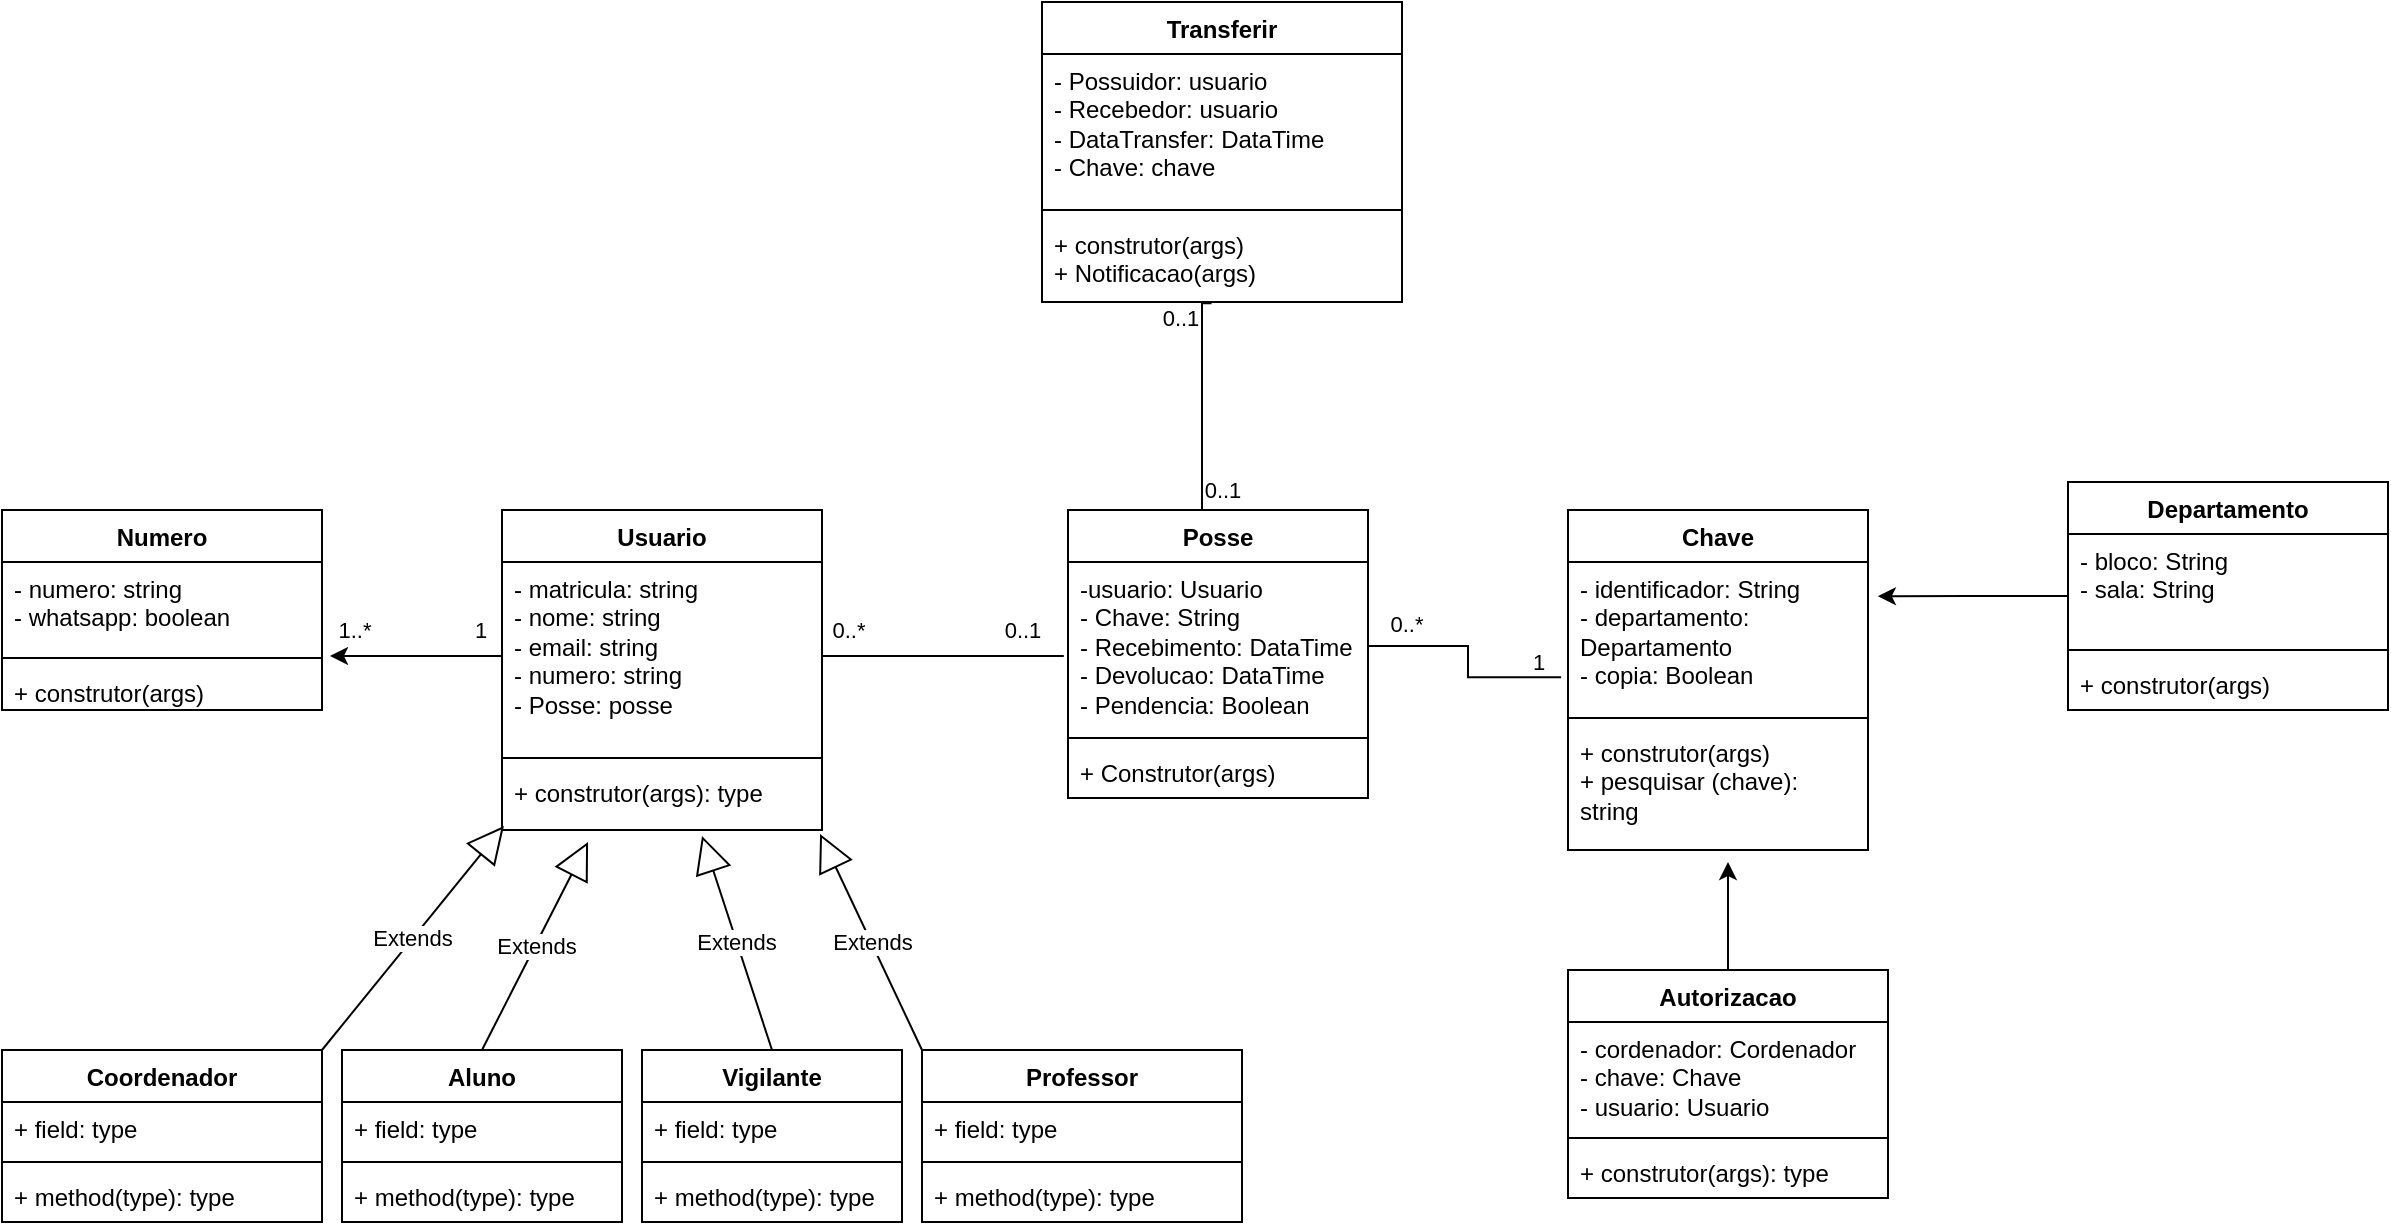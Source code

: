 <mxfile version="22.1.3" type="google">
  <diagram id="C5RBs43oDa-KdzZeNtuy" name="Page-1">
    <mxGraphModel grid="1" page="1" gridSize="10" guides="1" tooltips="1" connect="1" arrows="1" fold="1" pageScale="1" pageWidth="827" pageHeight="1169" math="0" shadow="0">
      <root>
        <mxCell id="WIyWlLk6GJQsqaUBKTNV-0" />
        <mxCell id="WIyWlLk6GJQsqaUBKTNV-1" parent="WIyWlLk6GJQsqaUBKTNV-0" />
        <mxCell id="yS_mgZMKnU_sIMwnIw-F-0" value="Usuario" style="swimlane;fontStyle=1;align=center;verticalAlign=top;childLayout=stackLayout;horizontal=1;startSize=26;horizontalStack=0;resizeParent=1;resizeParentMax=0;resizeLast=0;collapsible=1;marginBottom=0;whiteSpace=wrap;html=1;" vertex="1" parent="WIyWlLk6GJQsqaUBKTNV-1">
          <mxGeometry x="410" y="-716" width="160" height="160" as="geometry" />
        </mxCell>
        <mxCell id="yS_mgZMKnU_sIMwnIw-F-1" value="- matricula: string&lt;br&gt;- nome: string&lt;br&gt;- email: string&lt;br&gt;- numero: string&lt;br&gt;- Posse: posse" style="text;strokeColor=none;fillColor=none;align=left;verticalAlign=top;spacingLeft=4;spacingRight=4;overflow=hidden;rotatable=0;points=[[0,0.5],[1,0.5]];portConstraint=eastwest;whiteSpace=wrap;html=1;" vertex="1" parent="yS_mgZMKnU_sIMwnIw-F-0">
          <mxGeometry y="26" width="160" height="94" as="geometry" />
        </mxCell>
        <mxCell id="yS_mgZMKnU_sIMwnIw-F-2" value="" style="line;strokeWidth=1;fillColor=none;align=left;verticalAlign=middle;spacingTop=-1;spacingLeft=3;spacingRight=3;rotatable=0;labelPosition=right;points=[];portConstraint=eastwest;strokeColor=inherit;" vertex="1" parent="yS_mgZMKnU_sIMwnIw-F-0">
          <mxGeometry y="120" width="160" height="8" as="geometry" />
        </mxCell>
        <mxCell id="yS_mgZMKnU_sIMwnIw-F-3" value="+ construtor(args): type" style="text;strokeColor=none;fillColor=none;align=left;verticalAlign=top;spacingLeft=4;spacingRight=4;overflow=hidden;rotatable=0;points=[[0,0.5],[1,0.5]];portConstraint=eastwest;whiteSpace=wrap;html=1;" vertex="1" parent="yS_mgZMKnU_sIMwnIw-F-0">
          <mxGeometry y="128" width="160" height="32" as="geometry" />
        </mxCell>
        <mxCell id="yS_mgZMKnU_sIMwnIw-F-4" value="Aluno" style="swimlane;fontStyle=1;align=center;verticalAlign=top;childLayout=stackLayout;horizontal=1;startSize=26;horizontalStack=0;resizeParent=1;resizeParentMax=0;resizeLast=0;collapsible=1;marginBottom=0;whiteSpace=wrap;html=1;" vertex="1" parent="WIyWlLk6GJQsqaUBKTNV-1">
          <mxGeometry x="330" y="-446" width="140" height="86" as="geometry" />
        </mxCell>
        <mxCell id="yS_mgZMKnU_sIMwnIw-F-5" value="+ field: type" style="text;strokeColor=none;fillColor=none;align=left;verticalAlign=top;spacingLeft=4;spacingRight=4;overflow=hidden;rotatable=0;points=[[0,0.5],[1,0.5]];portConstraint=eastwest;whiteSpace=wrap;html=1;" vertex="1" parent="yS_mgZMKnU_sIMwnIw-F-4">
          <mxGeometry y="26" width="140" height="26" as="geometry" />
        </mxCell>
        <mxCell id="yS_mgZMKnU_sIMwnIw-F-6" value="" style="line;strokeWidth=1;fillColor=none;align=left;verticalAlign=middle;spacingTop=-1;spacingLeft=3;spacingRight=3;rotatable=0;labelPosition=right;points=[];portConstraint=eastwest;strokeColor=inherit;" vertex="1" parent="yS_mgZMKnU_sIMwnIw-F-4">
          <mxGeometry y="52" width="140" height="8" as="geometry" />
        </mxCell>
        <mxCell id="yS_mgZMKnU_sIMwnIw-F-7" value="+ method(type): type" style="text;strokeColor=none;fillColor=none;align=left;verticalAlign=top;spacingLeft=4;spacingRight=4;overflow=hidden;rotatable=0;points=[[0,0.5],[1,0.5]];portConstraint=eastwest;whiteSpace=wrap;html=1;" vertex="1" parent="yS_mgZMKnU_sIMwnIw-F-4">
          <mxGeometry y="60" width="140" height="26" as="geometry" />
        </mxCell>
        <mxCell id="yS_mgZMKnU_sIMwnIw-F-8" value="Professor" style="swimlane;fontStyle=1;align=center;verticalAlign=top;childLayout=stackLayout;horizontal=1;startSize=26;horizontalStack=0;resizeParent=1;resizeParentMax=0;resizeLast=0;collapsible=1;marginBottom=0;whiteSpace=wrap;html=1;" vertex="1" parent="WIyWlLk6GJQsqaUBKTNV-1">
          <mxGeometry x="620" y="-446" width="160" height="86" as="geometry" />
        </mxCell>
        <mxCell id="yS_mgZMKnU_sIMwnIw-F-9" value="+ field: type" style="text;strokeColor=none;fillColor=none;align=left;verticalAlign=top;spacingLeft=4;spacingRight=4;overflow=hidden;rotatable=0;points=[[0,0.5],[1,0.5]];portConstraint=eastwest;whiteSpace=wrap;html=1;" vertex="1" parent="yS_mgZMKnU_sIMwnIw-F-8">
          <mxGeometry y="26" width="160" height="26" as="geometry" />
        </mxCell>
        <mxCell id="yS_mgZMKnU_sIMwnIw-F-10" value="" style="line;strokeWidth=1;fillColor=none;align=left;verticalAlign=middle;spacingTop=-1;spacingLeft=3;spacingRight=3;rotatable=0;labelPosition=right;points=[];portConstraint=eastwest;strokeColor=inherit;" vertex="1" parent="yS_mgZMKnU_sIMwnIw-F-8">
          <mxGeometry y="52" width="160" height="8" as="geometry" />
        </mxCell>
        <mxCell id="yS_mgZMKnU_sIMwnIw-F-11" value="+ method(type): type" style="text;strokeColor=none;fillColor=none;align=left;verticalAlign=top;spacingLeft=4;spacingRight=4;overflow=hidden;rotatable=0;points=[[0,0.5],[1,0.5]];portConstraint=eastwest;whiteSpace=wrap;html=1;" vertex="1" parent="yS_mgZMKnU_sIMwnIw-F-8">
          <mxGeometry y="60" width="160" height="26" as="geometry" />
        </mxCell>
        <mxCell id="yS_mgZMKnU_sIMwnIw-F-12" value="Coordenador" style="swimlane;fontStyle=1;align=center;verticalAlign=top;childLayout=stackLayout;horizontal=1;startSize=26;horizontalStack=0;resizeParent=1;resizeParentMax=0;resizeLast=0;collapsible=1;marginBottom=0;whiteSpace=wrap;html=1;" vertex="1" parent="WIyWlLk6GJQsqaUBKTNV-1">
          <mxGeometry x="160" y="-446" width="160" height="86" as="geometry" />
        </mxCell>
        <mxCell id="yS_mgZMKnU_sIMwnIw-F-13" value="+ field: type" style="text;strokeColor=none;fillColor=none;align=left;verticalAlign=top;spacingLeft=4;spacingRight=4;overflow=hidden;rotatable=0;points=[[0,0.5],[1,0.5]];portConstraint=eastwest;whiteSpace=wrap;html=1;" vertex="1" parent="yS_mgZMKnU_sIMwnIw-F-12">
          <mxGeometry y="26" width="160" height="26" as="geometry" />
        </mxCell>
        <mxCell id="yS_mgZMKnU_sIMwnIw-F-14" value="" style="line;strokeWidth=1;fillColor=none;align=left;verticalAlign=middle;spacingTop=-1;spacingLeft=3;spacingRight=3;rotatable=0;labelPosition=right;points=[];portConstraint=eastwest;strokeColor=inherit;" vertex="1" parent="yS_mgZMKnU_sIMwnIw-F-12">
          <mxGeometry y="52" width="160" height="8" as="geometry" />
        </mxCell>
        <mxCell id="yS_mgZMKnU_sIMwnIw-F-15" value="+ method(type): type" style="text;strokeColor=none;fillColor=none;align=left;verticalAlign=top;spacingLeft=4;spacingRight=4;overflow=hidden;rotatable=0;points=[[0,0.5],[1,0.5]];portConstraint=eastwest;whiteSpace=wrap;html=1;" vertex="1" parent="yS_mgZMKnU_sIMwnIw-F-12">
          <mxGeometry y="60" width="160" height="26" as="geometry" />
        </mxCell>
        <mxCell id="yS_mgZMKnU_sIMwnIw-F-16" value="Extends" style="endArrow=block;endSize=16;endFill=0;html=1;rounded=0;exitX=1;exitY=0;exitDx=0;exitDy=0;entryX=0.006;entryY=0.938;entryDx=0;entryDy=0;entryPerimeter=0;" edge="1" parent="WIyWlLk6GJQsqaUBKTNV-1" source="yS_mgZMKnU_sIMwnIw-F-12" target="yS_mgZMKnU_sIMwnIw-F-3">
          <mxGeometry width="160" relative="1" as="geometry">
            <mxPoint x="480" y="-496" as="sourcePoint" />
            <mxPoint x="540" y="-546" as="targetPoint" />
          </mxGeometry>
        </mxCell>
        <mxCell id="yS_mgZMKnU_sIMwnIw-F-17" value="Extends" style="endArrow=block;endSize=16;endFill=0;html=1;rounded=0;exitX=0.5;exitY=0;exitDx=0;exitDy=0;entryX=0.269;entryY=1.188;entryDx=0;entryDy=0;entryPerimeter=0;" edge="1" parent="WIyWlLk6GJQsqaUBKTNV-1" source="yS_mgZMKnU_sIMwnIw-F-4" target="yS_mgZMKnU_sIMwnIw-F-3">
          <mxGeometry width="160" relative="1" as="geometry">
            <mxPoint x="480" y="-486" as="sourcePoint" />
            <mxPoint x="570" y="-536" as="targetPoint" />
          </mxGeometry>
        </mxCell>
        <mxCell id="yS_mgZMKnU_sIMwnIw-F-18" value="Extends" style="endArrow=block;endSize=16;endFill=0;html=1;rounded=0;exitX=0;exitY=0;exitDx=0;exitDy=0;entryX=0.994;entryY=1.063;entryDx=0;entryDy=0;entryPerimeter=0;" edge="1" parent="WIyWlLk6GJQsqaUBKTNV-1" source="yS_mgZMKnU_sIMwnIw-F-8" target="yS_mgZMKnU_sIMwnIw-F-3">
          <mxGeometry width="160" relative="1" as="geometry">
            <mxPoint x="490" y="-476" as="sourcePoint" />
            <mxPoint x="670" y="-536" as="targetPoint" />
          </mxGeometry>
        </mxCell>
        <mxCell id="yS_mgZMKnU_sIMwnIw-F-19" value="Vigilante" style="swimlane;fontStyle=1;align=center;verticalAlign=top;childLayout=stackLayout;horizontal=1;startSize=26;horizontalStack=0;resizeParent=1;resizeParentMax=0;resizeLast=0;collapsible=1;marginBottom=0;whiteSpace=wrap;html=1;" vertex="1" parent="WIyWlLk6GJQsqaUBKTNV-1">
          <mxGeometry x="480" y="-446" width="130" height="86" as="geometry" />
        </mxCell>
        <mxCell id="yS_mgZMKnU_sIMwnIw-F-20" value="+ field: type" style="text;strokeColor=none;fillColor=none;align=left;verticalAlign=top;spacingLeft=4;spacingRight=4;overflow=hidden;rotatable=0;points=[[0,0.5],[1,0.5]];portConstraint=eastwest;whiteSpace=wrap;html=1;" vertex="1" parent="yS_mgZMKnU_sIMwnIw-F-19">
          <mxGeometry y="26" width="130" height="26" as="geometry" />
        </mxCell>
        <mxCell id="yS_mgZMKnU_sIMwnIw-F-21" value="" style="line;strokeWidth=1;fillColor=none;align=left;verticalAlign=middle;spacingTop=-1;spacingLeft=3;spacingRight=3;rotatable=0;labelPosition=right;points=[];portConstraint=eastwest;strokeColor=inherit;" vertex="1" parent="yS_mgZMKnU_sIMwnIw-F-19">
          <mxGeometry y="52" width="130" height="8" as="geometry" />
        </mxCell>
        <mxCell id="yS_mgZMKnU_sIMwnIw-F-22" value="+ method(type): type" style="text;strokeColor=none;fillColor=none;align=left;verticalAlign=top;spacingLeft=4;spacingRight=4;overflow=hidden;rotatable=0;points=[[0,0.5],[1,0.5]];portConstraint=eastwest;whiteSpace=wrap;html=1;" vertex="1" parent="yS_mgZMKnU_sIMwnIw-F-19">
          <mxGeometry y="60" width="130" height="26" as="geometry" />
        </mxCell>
        <mxCell id="yS_mgZMKnU_sIMwnIw-F-23" value="Extends" style="endArrow=block;endSize=16;endFill=0;html=1;rounded=0;exitX=0.5;exitY=0;exitDx=0;exitDy=0;entryX=0.625;entryY=1.094;entryDx=0;entryDy=0;entryPerimeter=0;" edge="1" parent="WIyWlLk6GJQsqaUBKTNV-1" source="yS_mgZMKnU_sIMwnIw-F-19" target="yS_mgZMKnU_sIMwnIw-F-3">
          <mxGeometry width="160" relative="1" as="geometry">
            <mxPoint x="790" y="-446" as="sourcePoint" />
            <mxPoint x="590" y="-536" as="targetPoint" />
          </mxGeometry>
        </mxCell>
        <mxCell id="yS_mgZMKnU_sIMwnIw-F-24" value="Numero" style="swimlane;fontStyle=1;align=center;verticalAlign=top;childLayout=stackLayout;horizontal=1;startSize=26;horizontalStack=0;resizeParent=1;resizeParentMax=0;resizeLast=0;collapsible=1;marginBottom=0;whiteSpace=wrap;html=1;" vertex="1" parent="WIyWlLk6GJQsqaUBKTNV-1">
          <mxGeometry x="160" y="-716" width="160" height="100" as="geometry" />
        </mxCell>
        <mxCell id="yS_mgZMKnU_sIMwnIw-F-25" value="- numero: string&lt;br&gt;- whatsapp: boolean" style="text;strokeColor=none;fillColor=none;align=left;verticalAlign=top;spacingLeft=4;spacingRight=4;overflow=hidden;rotatable=0;points=[[0,0.5],[1,0.5]];portConstraint=eastwest;whiteSpace=wrap;html=1;" vertex="1" parent="yS_mgZMKnU_sIMwnIw-F-24">
          <mxGeometry y="26" width="160" height="44" as="geometry" />
        </mxCell>
        <mxCell id="yS_mgZMKnU_sIMwnIw-F-26" value="" style="line;strokeWidth=1;fillColor=none;align=left;verticalAlign=middle;spacingTop=-1;spacingLeft=3;spacingRight=3;rotatable=0;labelPosition=right;points=[];portConstraint=eastwest;strokeColor=inherit;" vertex="1" parent="yS_mgZMKnU_sIMwnIw-F-24">
          <mxGeometry y="70" width="160" height="8" as="geometry" />
        </mxCell>
        <mxCell id="yS_mgZMKnU_sIMwnIw-F-27" value="+ construtor(args)" style="text;strokeColor=none;fillColor=none;align=left;verticalAlign=top;spacingLeft=4;spacingRight=4;overflow=hidden;rotatable=0;points=[[0,0.5],[1,0.5]];portConstraint=eastwest;whiteSpace=wrap;html=1;" vertex="1" parent="yS_mgZMKnU_sIMwnIw-F-24">
          <mxGeometry y="78" width="160" height="22" as="geometry" />
        </mxCell>
        <mxCell id="yS_mgZMKnU_sIMwnIw-F-30" style="edgeStyle=orthogonalEdgeStyle;rounded=0;orthogonalLoop=1;jettySize=auto;html=1;entryX=1.025;entryY=-0.227;entryDx=0;entryDy=0;entryPerimeter=0;" edge="1" parent="WIyWlLk6GJQsqaUBKTNV-1" source="yS_mgZMKnU_sIMwnIw-F-1" target="yS_mgZMKnU_sIMwnIw-F-27">
          <mxGeometry relative="1" as="geometry">
            <mxPoint x="400" y="-623" as="targetPoint" />
          </mxGeometry>
        </mxCell>
        <mxCell id="yS_mgZMKnU_sIMwnIw-F-31" value="1..*" style="edgeLabel;html=1;align=center;verticalAlign=middle;resizable=0;points=[];" connectable="0" vertex="1" parent="yS_mgZMKnU_sIMwnIw-F-30">
          <mxGeometry x="0.724" relative="1" as="geometry">
            <mxPoint y="-13" as="offset" />
          </mxGeometry>
        </mxCell>
        <mxCell id="yS_mgZMKnU_sIMwnIw-F-32" value="1" style="edgeLabel;html=1;align=center;verticalAlign=middle;resizable=0;points=[];" connectable="0" vertex="1" parent="yS_mgZMKnU_sIMwnIw-F-30">
          <mxGeometry x="-0.741" relative="1" as="geometry">
            <mxPoint y="-13" as="offset" />
          </mxGeometry>
        </mxCell>
        <mxCell id="yS_mgZMKnU_sIMwnIw-F-33" value="Chave" style="swimlane;fontStyle=1;align=center;verticalAlign=top;childLayout=stackLayout;horizontal=1;startSize=26;horizontalStack=0;resizeParent=1;resizeParentMax=0;resizeLast=0;collapsible=1;marginBottom=0;whiteSpace=wrap;html=1;" vertex="1" parent="WIyWlLk6GJQsqaUBKTNV-1">
          <mxGeometry x="943" y="-716" width="150" height="170" as="geometry" />
        </mxCell>
        <mxCell id="yS_mgZMKnU_sIMwnIw-F-34" value="- identificador: String&lt;br&gt;- departamento: Departamento&lt;br&gt;- copia: Boolean&lt;br&gt;" style="text;strokeColor=none;fillColor=none;align=left;verticalAlign=top;spacingLeft=4;spacingRight=4;overflow=hidden;rotatable=0;points=[[0,0.5],[1,0.5]];portConstraint=eastwest;whiteSpace=wrap;html=1;" vertex="1" parent="yS_mgZMKnU_sIMwnIw-F-33">
          <mxGeometry y="26" width="150" height="74" as="geometry" />
        </mxCell>
        <mxCell id="yS_mgZMKnU_sIMwnIw-F-35" value="" style="line;strokeWidth=1;fillColor=none;align=left;verticalAlign=middle;spacingTop=-1;spacingLeft=3;spacingRight=3;rotatable=0;labelPosition=right;points=[];portConstraint=eastwest;strokeColor=inherit;" vertex="1" parent="yS_mgZMKnU_sIMwnIw-F-33">
          <mxGeometry y="100" width="150" height="8" as="geometry" />
        </mxCell>
        <mxCell id="yS_mgZMKnU_sIMwnIw-F-36" value="+ construtor(args)&lt;br&gt;+ pesquisar (chave): string" style="text;strokeColor=none;fillColor=none;align=left;verticalAlign=top;spacingLeft=4;spacingRight=4;overflow=hidden;rotatable=0;points=[[0,0.5],[1,0.5]];portConstraint=eastwest;whiteSpace=wrap;html=1;" vertex="1" parent="yS_mgZMKnU_sIMwnIw-F-33">
          <mxGeometry y="108" width="150" height="62" as="geometry" />
        </mxCell>
        <mxCell id="yS_mgZMKnU_sIMwnIw-F-37" value="Posse" style="swimlane;fontStyle=1;align=center;verticalAlign=top;childLayout=stackLayout;horizontal=1;startSize=26;horizontalStack=0;resizeParent=1;resizeParentMax=0;resizeLast=0;collapsible=1;marginBottom=0;whiteSpace=wrap;html=1;" vertex="1" parent="WIyWlLk6GJQsqaUBKTNV-1">
          <mxGeometry x="693" y="-716" width="150" height="144" as="geometry" />
        </mxCell>
        <mxCell id="yS_mgZMKnU_sIMwnIw-F-38" value="-usuario: Usuario&lt;br&gt;- Chave: String&lt;br&gt;- Recebimento: DataTime&lt;br&gt;- Devolucao: DataTime&lt;br&gt;- Pendencia: Boolean" style="text;strokeColor=none;fillColor=none;align=left;verticalAlign=top;spacingLeft=4;spacingRight=4;overflow=hidden;rotatable=0;points=[[0,0.5],[1,0.5]];portConstraint=eastwest;whiteSpace=wrap;html=1;" vertex="1" parent="yS_mgZMKnU_sIMwnIw-F-37">
          <mxGeometry y="26" width="150" height="84" as="geometry" />
        </mxCell>
        <mxCell id="yS_mgZMKnU_sIMwnIw-F-39" value="" style="line;strokeWidth=1;fillColor=none;align=left;verticalAlign=middle;spacingTop=-1;spacingLeft=3;spacingRight=3;rotatable=0;labelPosition=right;points=[];portConstraint=eastwest;strokeColor=inherit;" vertex="1" parent="yS_mgZMKnU_sIMwnIw-F-37">
          <mxGeometry y="110" width="150" height="8" as="geometry" />
        </mxCell>
        <mxCell id="yS_mgZMKnU_sIMwnIw-F-40" value="+ Construtor(args)" style="text;strokeColor=none;fillColor=none;align=left;verticalAlign=top;spacingLeft=4;spacingRight=4;overflow=hidden;rotatable=0;points=[[0,0.5],[1,0.5]];portConstraint=eastwest;whiteSpace=wrap;html=1;" vertex="1" parent="yS_mgZMKnU_sIMwnIw-F-37">
          <mxGeometry y="118" width="150" height="26" as="geometry" />
        </mxCell>
        <mxCell id="yS_mgZMKnU_sIMwnIw-F-47" style="edgeStyle=orthogonalEdgeStyle;rounded=0;orthogonalLoop=1;jettySize=auto;html=1;entryX=-0.023;entryY=0.778;entryDx=0;entryDy=0;entryPerimeter=0;endArrow=none;endFill=0;" edge="1" parent="WIyWlLk6GJQsqaUBKTNV-1" source="yS_mgZMKnU_sIMwnIw-F-38" target="yS_mgZMKnU_sIMwnIw-F-34">
          <mxGeometry relative="1" as="geometry" />
        </mxCell>
        <mxCell id="yS_mgZMKnU_sIMwnIw-F-48" value="0..*" style="edgeLabel;html=1;align=center;verticalAlign=middle;resizable=0;points=[];" connectable="0" vertex="1" parent="yS_mgZMKnU_sIMwnIw-F-47">
          <mxGeometry x="-0.473" y="-1" relative="1" as="geometry">
            <mxPoint x="-11" y="-12" as="offset" />
          </mxGeometry>
        </mxCell>
        <mxCell id="yS_mgZMKnU_sIMwnIw-F-49" value="1" style="edgeLabel;html=1;align=center;verticalAlign=middle;resizable=0;points=[];" connectable="0" vertex="1" parent="yS_mgZMKnU_sIMwnIw-F-47">
          <mxGeometry x="0.44" y="-4" relative="1" as="geometry">
            <mxPoint x="20" y="-12" as="offset" />
          </mxGeometry>
        </mxCell>
        <mxCell id="yS_mgZMKnU_sIMwnIw-F-43" style="edgeStyle=orthogonalEdgeStyle;rounded=0;orthogonalLoop=1;jettySize=auto;html=1;entryX=-0.014;entryY=0.571;entryDx=0;entryDy=0;entryPerimeter=0;endArrow=none;endFill=0;" edge="1" parent="WIyWlLk6GJQsqaUBKTNV-1" source="yS_mgZMKnU_sIMwnIw-F-1" target="yS_mgZMKnU_sIMwnIw-F-38">
          <mxGeometry relative="1" as="geometry">
            <mxPoint x="640" y="-643" as="targetPoint" />
            <Array as="points">
              <mxPoint x="691" y="-643" />
            </Array>
          </mxGeometry>
        </mxCell>
        <mxCell id="yS_mgZMKnU_sIMwnIw-F-50" value="0..*" style="edgeLabel;html=1;align=center;verticalAlign=middle;resizable=0;points=[];" connectable="0" vertex="1" parent="yS_mgZMKnU_sIMwnIw-F-43">
          <mxGeometry x="-0.612" y="-1" relative="1" as="geometry">
            <mxPoint x="-11" y="-14" as="offset" />
          </mxGeometry>
        </mxCell>
        <mxCell id="yS_mgZMKnU_sIMwnIw-F-51" value="0..1" style="edgeLabel;html=1;align=center;verticalAlign=middle;resizable=0;points=[];" connectable="0" vertex="1" parent="yS_mgZMKnU_sIMwnIw-F-43">
          <mxGeometry x="0.557" relative="1" as="geometry">
            <mxPoint x="5" y="-13" as="offset" />
          </mxGeometry>
        </mxCell>
        <mxCell id="yS_mgZMKnU_sIMwnIw-F-56" style="edgeStyle=orthogonalEdgeStyle;rounded=0;orthogonalLoop=1;jettySize=auto;html=1;entryX=1.033;entryY=0.231;entryDx=0;entryDy=0;entryPerimeter=0;" edge="1" parent="WIyWlLk6GJQsqaUBKTNV-1" source="yS_mgZMKnU_sIMwnIw-F-52" target="yS_mgZMKnU_sIMwnIw-F-34">
          <mxGeometry relative="1" as="geometry">
            <mxPoint x="1023" y="-576" as="targetPoint" />
          </mxGeometry>
        </mxCell>
        <mxCell id="yS_mgZMKnU_sIMwnIw-F-52" value="Departamento" style="swimlane;fontStyle=1;align=center;verticalAlign=top;childLayout=stackLayout;horizontal=1;startSize=26;horizontalStack=0;resizeParent=1;resizeParentMax=0;resizeLast=0;collapsible=1;marginBottom=0;whiteSpace=wrap;html=1;" vertex="1" parent="WIyWlLk6GJQsqaUBKTNV-1">
          <mxGeometry x="1193" y="-730" width="160" height="114" as="geometry" />
        </mxCell>
        <mxCell id="yS_mgZMKnU_sIMwnIw-F-53" value="- bloco: String&lt;br&gt;- sala: String" style="text;strokeColor=none;fillColor=none;align=left;verticalAlign=top;spacingLeft=4;spacingRight=4;overflow=hidden;rotatable=0;points=[[0,0.5],[1,0.5]];portConstraint=eastwest;whiteSpace=wrap;html=1;" vertex="1" parent="yS_mgZMKnU_sIMwnIw-F-52">
          <mxGeometry y="26" width="160" height="54" as="geometry" />
        </mxCell>
        <mxCell id="yS_mgZMKnU_sIMwnIw-F-54" value="" style="line;strokeWidth=1;fillColor=none;align=left;verticalAlign=middle;spacingTop=-1;spacingLeft=3;spacingRight=3;rotatable=0;labelPosition=right;points=[];portConstraint=eastwest;strokeColor=inherit;" vertex="1" parent="yS_mgZMKnU_sIMwnIw-F-52">
          <mxGeometry y="80" width="160" height="8" as="geometry" />
        </mxCell>
        <mxCell id="yS_mgZMKnU_sIMwnIw-F-55" value="+ construtor(args)" style="text;strokeColor=none;fillColor=none;align=left;verticalAlign=top;spacingLeft=4;spacingRight=4;overflow=hidden;rotatable=0;points=[[0,0.5],[1,0.5]];portConstraint=eastwest;whiteSpace=wrap;html=1;" vertex="1" parent="yS_mgZMKnU_sIMwnIw-F-52">
          <mxGeometry y="88" width="160" height="26" as="geometry" />
        </mxCell>
        <mxCell id="yS_mgZMKnU_sIMwnIw-F-61" style="edgeStyle=orthogonalEdgeStyle;rounded=0;orthogonalLoop=1;jettySize=auto;html=1;" edge="1" parent="WIyWlLk6GJQsqaUBKTNV-1" source="yS_mgZMKnU_sIMwnIw-F-57">
          <mxGeometry relative="1" as="geometry">
            <mxPoint x="1023" y="-540" as="targetPoint" />
          </mxGeometry>
        </mxCell>
        <mxCell id="yS_mgZMKnU_sIMwnIw-F-57" value="Autorizacao" style="swimlane;fontStyle=1;align=center;verticalAlign=top;childLayout=stackLayout;horizontal=1;startSize=26;horizontalStack=0;resizeParent=1;resizeParentMax=0;resizeLast=0;collapsible=1;marginBottom=0;whiteSpace=wrap;html=1;" vertex="1" parent="WIyWlLk6GJQsqaUBKTNV-1">
          <mxGeometry x="943" y="-486" width="160" height="114" as="geometry" />
        </mxCell>
        <mxCell id="yS_mgZMKnU_sIMwnIw-F-58" value="- cordenador: Cordenador&lt;br&gt;- chave: Chave&lt;br&gt;- usuario: Usuario" style="text;strokeColor=none;fillColor=none;align=left;verticalAlign=top;spacingLeft=4;spacingRight=4;overflow=hidden;rotatable=0;points=[[0,0.5],[1,0.5]];portConstraint=eastwest;whiteSpace=wrap;html=1;" vertex="1" parent="yS_mgZMKnU_sIMwnIw-F-57">
          <mxGeometry y="26" width="160" height="54" as="geometry" />
        </mxCell>
        <mxCell id="yS_mgZMKnU_sIMwnIw-F-59" value="" style="line;strokeWidth=1;fillColor=none;align=left;verticalAlign=middle;spacingTop=-1;spacingLeft=3;spacingRight=3;rotatable=0;labelPosition=right;points=[];portConstraint=eastwest;strokeColor=inherit;" vertex="1" parent="yS_mgZMKnU_sIMwnIw-F-57">
          <mxGeometry y="80" width="160" height="8" as="geometry" />
        </mxCell>
        <mxCell id="yS_mgZMKnU_sIMwnIw-F-60" value="+ construtor(args): type" style="text;strokeColor=none;fillColor=none;align=left;verticalAlign=top;spacingLeft=4;spacingRight=4;overflow=hidden;rotatable=0;points=[[0,0.5],[1,0.5]];portConstraint=eastwest;whiteSpace=wrap;html=1;" vertex="1" parent="yS_mgZMKnU_sIMwnIw-F-57">
          <mxGeometry y="88" width="160" height="26" as="geometry" />
        </mxCell>
        <mxCell id="v8akjDSQRyrgU_2qmIEB-0" value="Transferir" style="swimlane;fontStyle=1;align=center;verticalAlign=top;childLayout=stackLayout;horizontal=1;startSize=26;horizontalStack=0;resizeParent=1;resizeParentMax=0;resizeLast=0;collapsible=1;marginBottom=0;whiteSpace=wrap;html=1;" vertex="1" parent="WIyWlLk6GJQsqaUBKTNV-1">
          <mxGeometry x="680" y="-970" width="180" height="150" as="geometry" />
        </mxCell>
        <mxCell id="v8akjDSQRyrgU_2qmIEB-1" value="- Possuidor: usuario&amp;nbsp;&lt;br&gt;- Recebedor: usuario&amp;nbsp;&lt;br&gt;- DataTransfer: DataTime&lt;br&gt;- Chave: chave" style="text;strokeColor=none;fillColor=none;align=left;verticalAlign=top;spacingLeft=4;spacingRight=4;overflow=hidden;rotatable=0;points=[[0,0.5],[1,0.5]];portConstraint=eastwest;whiteSpace=wrap;html=1;" vertex="1" parent="v8akjDSQRyrgU_2qmIEB-0">
          <mxGeometry y="26" width="180" height="74" as="geometry" />
        </mxCell>
        <mxCell id="v8akjDSQRyrgU_2qmIEB-2" value="" style="line;strokeWidth=1;fillColor=none;align=left;verticalAlign=middle;spacingTop=-1;spacingLeft=3;spacingRight=3;rotatable=0;labelPosition=right;points=[];portConstraint=eastwest;strokeColor=inherit;" vertex="1" parent="v8akjDSQRyrgU_2qmIEB-0">
          <mxGeometry y="100" width="180" height="8" as="geometry" />
        </mxCell>
        <mxCell id="v8akjDSQRyrgU_2qmIEB-3" value="+ construtor(args)&lt;br&gt;+ Notificacao(args)&amp;nbsp;" style="text;strokeColor=none;fillColor=none;align=left;verticalAlign=top;spacingLeft=4;spacingRight=4;overflow=hidden;rotatable=0;points=[[0,0.5],[1,0.5]];portConstraint=eastwest;whiteSpace=wrap;html=1;" vertex="1" parent="v8akjDSQRyrgU_2qmIEB-0">
          <mxGeometry y="108" width="180" height="42" as="geometry" />
        </mxCell>
        <mxCell id="v8akjDSQRyrgU_2qmIEB-5" style="edgeStyle=orthogonalEdgeStyle;rounded=0;orthogonalLoop=1;jettySize=auto;html=1;endArrow=none;endFill=0;exitX=0.471;exitY=1.015;exitDx=0;exitDy=0;exitPerimeter=0;" edge="1" parent="WIyWlLk6GJQsqaUBKTNV-1" source="v8akjDSQRyrgU_2qmIEB-3">
          <mxGeometry relative="1" as="geometry">
            <mxPoint x="760" y="-716" as="targetPoint" />
            <Array as="points">
              <mxPoint x="760" y="-819" />
            </Array>
            <mxPoint x="760" y="-790" as="sourcePoint" />
          </mxGeometry>
        </mxCell>
        <mxCell id="v8akjDSQRyrgU_2qmIEB-6" value="0..1" style="edgeLabel;html=1;align=center;verticalAlign=middle;resizable=0;points=[];" connectable="0" vertex="1" parent="v8akjDSQRyrgU_2qmIEB-5">
          <mxGeometry x="-0.612" y="-1" relative="1" as="geometry">
            <mxPoint x="-10" y="-9" as="offset" />
          </mxGeometry>
        </mxCell>
        <mxCell id="v8akjDSQRyrgU_2qmIEB-7" value="0..1" style="edgeLabel;html=1;align=center;verticalAlign=middle;resizable=0;points=[];" connectable="0" vertex="1" parent="v8akjDSQRyrgU_2qmIEB-5">
          <mxGeometry x="0.557" relative="1" as="geometry">
            <mxPoint x="10" y="14" as="offset" />
          </mxGeometry>
        </mxCell>
      </root>
    </mxGraphModel>
  </diagram>
</mxfile>
